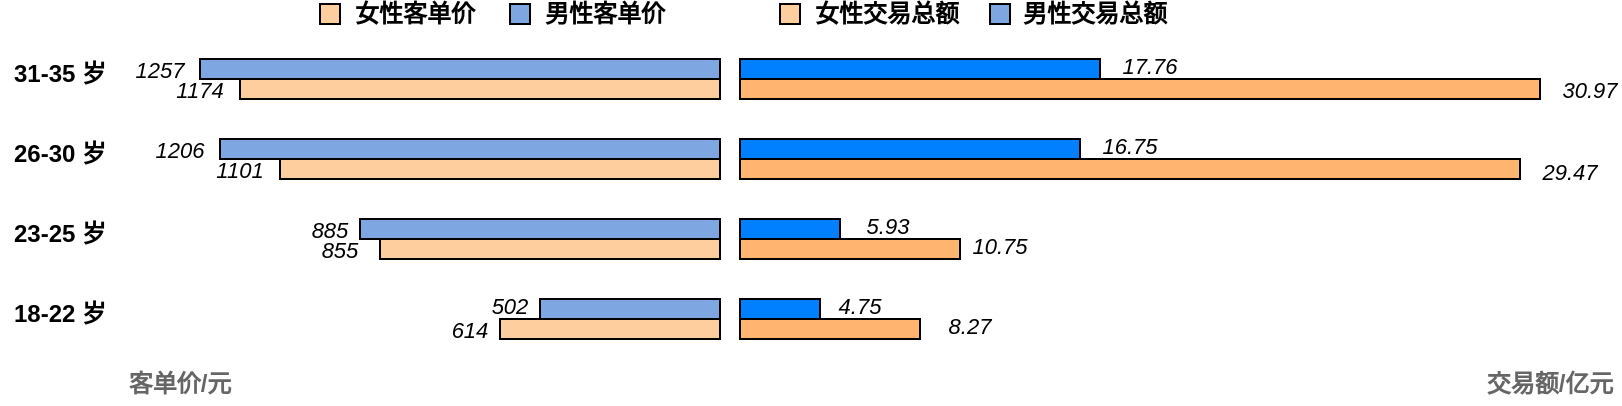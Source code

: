 <mxfile version="14.9.2" type="github">
  <diagram id="ItWMAnWrzcbNppVl749a" name="Page-1">
    <mxGraphModel dx="454" dy="760" grid="1" gridSize="10" guides="1" tooltips="1" connect="1" arrows="1" fold="1" page="1" pageScale="1" pageWidth="827" pageHeight="1169" background="#ffffff" math="0" shadow="0">
      <root>
        <mxCell id="0" />
        <mxCell id="1" parent="0" />
        <mxCell id="s8febx90gx5FP8TCXA3v-1" value="" style="rounded=0;whiteSpace=wrap;html=1;fillColor=#7EA6E0;" vertex="1" parent="1">
          <mxGeometry x="100" y="357.5" width="260" height="10" as="geometry" />
        </mxCell>
        <mxCell id="s8febx90gx5FP8TCXA3v-2" value="" style="rounded=0;whiteSpace=wrap;html=1;fillColor=#FFCE9F;" vertex="1" parent="1">
          <mxGeometry x="120" y="367.5" width="240" height="10" as="geometry" />
        </mxCell>
        <mxCell id="s8febx90gx5FP8TCXA3v-3" value="" style="rounded=0;whiteSpace=wrap;html=1;fillColor=#7EA6E0;" vertex="1" parent="1">
          <mxGeometry x="110" y="397.5" width="250" height="10" as="geometry" />
        </mxCell>
        <mxCell id="s8febx90gx5FP8TCXA3v-4" value="" style="rounded=0;whiteSpace=wrap;html=1;fillColor=#FFCE9F;" vertex="1" parent="1">
          <mxGeometry x="140" y="407.5" width="220" height="10" as="geometry" />
        </mxCell>
        <mxCell id="s8febx90gx5FP8TCXA3v-5" value="" style="rounded=0;whiteSpace=wrap;html=1;fillColor=#7EA6E0;" vertex="1" parent="1">
          <mxGeometry x="180" y="437.5" width="180" height="10" as="geometry" />
        </mxCell>
        <mxCell id="s8febx90gx5FP8TCXA3v-6" value="" style="rounded=0;whiteSpace=wrap;html=1;fillColor=#FFCE9F;" vertex="1" parent="1">
          <mxGeometry x="190" y="447.5" width="170" height="10" as="geometry" />
        </mxCell>
        <mxCell id="s8febx90gx5FP8TCXA3v-7" value="" style="rounded=0;whiteSpace=wrap;html=1;fillColor=#7EA6E0;" vertex="1" parent="1">
          <mxGeometry x="270" y="477.5" width="90" height="10" as="geometry" />
        </mxCell>
        <mxCell id="s8febx90gx5FP8TCXA3v-8" value="" style="rounded=0;whiteSpace=wrap;html=1;fillColor=#FFCE9F;" vertex="1" parent="1">
          <mxGeometry x="250" y="487.5" width="110" height="10" as="geometry" />
        </mxCell>
        <mxCell id="s8febx90gx5FP8TCXA3v-9" value="" style="rounded=0;whiteSpace=wrap;html=1;fillColor=#007FFF;" vertex="1" parent="1">
          <mxGeometry x="370" y="357.5" width="180" height="10" as="geometry" />
        </mxCell>
        <mxCell id="s8febx90gx5FP8TCXA3v-10" value="" style="rounded=0;whiteSpace=wrap;html=1;fillColor=#FFB570;" vertex="1" parent="1">
          <mxGeometry x="370" y="367.5" width="400" height="10" as="geometry" />
        </mxCell>
        <mxCell id="s8febx90gx5FP8TCXA3v-13" value="" style="rounded=0;whiteSpace=wrap;html=1;fillColor=#007FFF;" vertex="1" parent="1">
          <mxGeometry x="370" y="397.5" width="170" height="10" as="geometry" />
        </mxCell>
        <mxCell id="s8febx90gx5FP8TCXA3v-14" value="" style="rounded=0;whiteSpace=wrap;html=1;fillColor=#FFB570;" vertex="1" parent="1">
          <mxGeometry x="370" y="407.5" width="390" height="10" as="geometry" />
        </mxCell>
        <mxCell id="s8febx90gx5FP8TCXA3v-15" value="" style="rounded=0;whiteSpace=wrap;html=1;fillColor=#007FFF;" vertex="1" parent="1">
          <mxGeometry x="370" y="437.5" width="50" height="10" as="geometry" />
        </mxCell>
        <mxCell id="s8febx90gx5FP8TCXA3v-16" value="" style="rounded=0;whiteSpace=wrap;html=1;fillColor=#FFB570;" vertex="1" parent="1">
          <mxGeometry x="370" y="447.5" width="110" height="10" as="geometry" />
        </mxCell>
        <mxCell id="s8febx90gx5FP8TCXA3v-17" value="" style="rounded=0;whiteSpace=wrap;html=1;fillColor=#007FFF;" vertex="1" parent="1">
          <mxGeometry x="370" y="477.5" width="40" height="10" as="geometry" />
        </mxCell>
        <mxCell id="s8febx90gx5FP8TCXA3v-18" value="" style="rounded=0;whiteSpace=wrap;html=1;fillColor=#FFB570;" vertex="1" parent="1">
          <mxGeometry x="370" y="487.5" width="90" height="10" as="geometry" />
        </mxCell>
        <mxCell id="s8febx90gx5FP8TCXA3v-19" value="31-35 岁" style="text;html=1;strokeColor=none;fillColor=none;align=center;verticalAlign=middle;whiteSpace=wrap;rounded=0;fontStyle=1" vertex="1" parent="1">
          <mxGeometry y="357.5" width="60" height="15" as="geometry" />
        </mxCell>
        <mxCell id="s8febx90gx5FP8TCXA3v-20" value="26-30 岁" style="text;html=1;strokeColor=none;fillColor=none;align=center;verticalAlign=middle;whiteSpace=wrap;rounded=0;fontStyle=1" vertex="1" parent="1">
          <mxGeometry y="397.5" width="60" height="15" as="geometry" />
        </mxCell>
        <mxCell id="s8febx90gx5FP8TCXA3v-21" value="23-25 岁" style="text;html=1;strokeColor=none;fillColor=none;align=center;verticalAlign=middle;whiteSpace=wrap;rounded=0;fontStyle=1" vertex="1" parent="1">
          <mxGeometry y="437.5" width="60" height="15" as="geometry" />
        </mxCell>
        <mxCell id="s8febx90gx5FP8TCXA3v-22" value="18-22 岁" style="text;html=1;strokeColor=none;fillColor=none;align=center;verticalAlign=middle;whiteSpace=wrap;rounded=0;fontStyle=1" vertex="1" parent="1">
          <mxGeometry y="477.5" width="60" height="15" as="geometry" />
        </mxCell>
        <mxCell id="s8febx90gx5FP8TCXA3v-23" value="女性客单价" style="text;html=1;strokeColor=none;fillColor=none;align=center;verticalAlign=middle;whiteSpace=wrap;rounded=0;fontStyle=1" vertex="1" parent="1">
          <mxGeometry x="170" y="330" width="75" height="10" as="geometry" />
        </mxCell>
        <mxCell id="s8febx90gx5FP8TCXA3v-24" value="" style="rounded=0;whiteSpace=wrap;html=1;fillColor=#FFCE9F;" vertex="1" parent="1">
          <mxGeometry x="160" y="330" width="10" height="10" as="geometry" />
        </mxCell>
        <mxCell id="s8febx90gx5FP8TCXA3v-25" value="男性客单价" style="text;html=1;strokeColor=none;fillColor=none;align=center;verticalAlign=middle;whiteSpace=wrap;rounded=0;fontStyle=1" vertex="1" parent="1">
          <mxGeometry x="265" y="330" width="75" height="10" as="geometry" />
        </mxCell>
        <mxCell id="s8febx90gx5FP8TCXA3v-26" value="" style="rounded=0;whiteSpace=wrap;html=1;fillColor=#7EA6E0;" vertex="1" parent="1">
          <mxGeometry x="255" y="330" width="10" height="10" as="geometry" />
        </mxCell>
        <mxCell id="s8febx90gx5FP8TCXA3v-27" value="女性交易总额" style="text;html=1;strokeColor=none;fillColor=none;align=center;verticalAlign=middle;whiteSpace=wrap;rounded=0;fontStyle=1" vertex="1" parent="1">
          <mxGeometry x="406" y="330" width="75" height="10" as="geometry" />
        </mxCell>
        <mxCell id="s8febx90gx5FP8TCXA3v-28" value="" style="rounded=0;whiteSpace=wrap;html=1;fillColor=#FFCE9F;" vertex="1" parent="1">
          <mxGeometry x="390" y="330" width="10" height="10" as="geometry" />
        </mxCell>
        <mxCell id="s8febx90gx5FP8TCXA3v-29" value="男性交易总额" style="text;html=1;strokeColor=none;fillColor=none;align=center;verticalAlign=middle;whiteSpace=wrap;rounded=0;fontStyle=1" vertex="1" parent="1">
          <mxGeometry x="510" y="330" width="75" height="10" as="geometry" />
        </mxCell>
        <mxCell id="s8febx90gx5FP8TCXA3v-30" value="" style="rounded=0;whiteSpace=wrap;html=1;fillColor=#7EA6E0;" vertex="1" parent="1">
          <mxGeometry x="495" y="330" width="10" height="10" as="geometry" />
        </mxCell>
        <mxCell id="s8febx90gx5FP8TCXA3v-32" value="&lt;span&gt;&lt;font style=&quot;font-size: 11px&quot;&gt;1257&lt;/font&gt;&lt;/span&gt;" style="text;html=1;strokeColor=none;fillColor=none;align=center;verticalAlign=middle;whiteSpace=wrap;rounded=0;fontStyle=2" vertex="1" parent="1">
          <mxGeometry x="60" y="352.5" width="40" height="20" as="geometry" />
        </mxCell>
        <mxCell id="s8febx90gx5FP8TCXA3v-33" value="&lt;span&gt;&lt;font style=&quot;font-size: 11px&quot;&gt;1174&lt;/font&gt;&lt;/span&gt;" style="text;html=1;strokeColor=none;fillColor=none;align=center;verticalAlign=middle;whiteSpace=wrap;rounded=0;fontStyle=2" vertex="1" parent="1">
          <mxGeometry x="80" y="362.5" width="40" height="20" as="geometry" />
        </mxCell>
        <mxCell id="s8febx90gx5FP8TCXA3v-36" value="&lt;span&gt;&lt;font style=&quot;font-size: 11px&quot;&gt;1206&lt;/font&gt;&lt;/span&gt;" style="text;html=1;strokeColor=none;fillColor=none;align=center;verticalAlign=middle;whiteSpace=wrap;rounded=0;fontStyle=2" vertex="1" parent="1">
          <mxGeometry x="70" y="392.5" width="40" height="20" as="geometry" />
        </mxCell>
        <mxCell id="s8febx90gx5FP8TCXA3v-37" value="&lt;span&gt;&lt;font style=&quot;font-size: 11px&quot;&gt;1101&lt;/font&gt;&lt;/span&gt;" style="text;html=1;strokeColor=none;fillColor=none;align=center;verticalAlign=middle;whiteSpace=wrap;rounded=0;fontStyle=2" vertex="1" parent="1">
          <mxGeometry x="100" y="402.5" width="40" height="20" as="geometry" />
        </mxCell>
        <mxCell id="s8febx90gx5FP8TCXA3v-38" value="&lt;span&gt;&lt;font style=&quot;font-size: 11px&quot;&gt;885&lt;/font&gt;&lt;/span&gt;" style="text;html=1;strokeColor=none;fillColor=none;align=center;verticalAlign=middle;whiteSpace=wrap;rounded=0;fontStyle=2" vertex="1" parent="1">
          <mxGeometry x="145" y="432.5" width="40" height="20" as="geometry" />
        </mxCell>
        <mxCell id="s8febx90gx5FP8TCXA3v-39" value="&lt;span&gt;&lt;font style=&quot;font-size: 11px&quot;&gt;855&lt;/font&gt;&lt;/span&gt;" style="text;html=1;strokeColor=none;fillColor=none;align=center;verticalAlign=middle;whiteSpace=wrap;rounded=0;fontStyle=2" vertex="1" parent="1">
          <mxGeometry x="150" y="442.5" width="40" height="20" as="geometry" />
        </mxCell>
        <mxCell id="s8febx90gx5FP8TCXA3v-40" value="&lt;span&gt;&lt;font style=&quot;font-size: 11px&quot;&gt;502&lt;/font&gt;&lt;/span&gt;" style="text;html=1;strokeColor=none;fillColor=none;align=center;verticalAlign=middle;whiteSpace=wrap;rounded=0;fontStyle=2" vertex="1" parent="1">
          <mxGeometry x="240" y="475" width="30" height="12.5" as="geometry" />
        </mxCell>
        <mxCell id="s8febx90gx5FP8TCXA3v-41" value="&lt;span&gt;&lt;font style=&quot;font-size: 11px&quot;&gt;614&lt;/font&gt;&lt;/span&gt;" style="text;html=1;strokeColor=none;fillColor=none;align=center;verticalAlign=middle;whiteSpace=wrap;rounded=0;fontStyle=2" vertex="1" parent="1">
          <mxGeometry x="215" y="482.5" width="40" height="20" as="geometry" />
        </mxCell>
        <mxCell id="s8febx90gx5FP8TCXA3v-43" value="&lt;span&gt;&lt;font style=&quot;font-size: 11px&quot;&gt;17.76&lt;/font&gt;&lt;/span&gt;" style="text;html=1;strokeColor=none;fillColor=none;align=center;verticalAlign=middle;whiteSpace=wrap;rounded=0;fontStyle=2" vertex="1" parent="1">
          <mxGeometry x="560" y="357.5" width="30" height="7.5" as="geometry" />
        </mxCell>
        <mxCell id="s8febx90gx5FP8TCXA3v-44" value="&lt;span&gt;&lt;font style=&quot;font-size: 11px&quot;&gt;30.97&lt;/font&gt;&lt;/span&gt;" style="text;html=1;strokeColor=none;fillColor=none;align=center;verticalAlign=middle;whiteSpace=wrap;rounded=0;fontStyle=2" vertex="1" parent="1">
          <mxGeometry x="780" y="368.75" width="30" height="7.5" as="geometry" />
        </mxCell>
        <mxCell id="s8febx90gx5FP8TCXA3v-45" value="&lt;span&gt;&lt;font style=&quot;font-size: 11px&quot;&gt;16.75&lt;/font&gt;&lt;/span&gt;" style="text;html=1;strokeColor=none;fillColor=none;align=center;verticalAlign=middle;whiteSpace=wrap;rounded=0;fontStyle=2" vertex="1" parent="1">
          <mxGeometry x="545" y="392.5" width="40" height="17.5" as="geometry" />
        </mxCell>
        <mxCell id="s8febx90gx5FP8TCXA3v-52" value="&lt;span&gt;&lt;font style=&quot;font-size: 11px&quot;&gt;29.47&lt;/font&gt;&lt;/span&gt;" style="text;html=1;strokeColor=none;fillColor=none;align=center;verticalAlign=middle;whiteSpace=wrap;rounded=0;fontStyle=2" vertex="1" parent="1">
          <mxGeometry x="770" y="410" width="30" height="7.5" as="geometry" />
        </mxCell>
        <mxCell id="s8febx90gx5FP8TCXA3v-59" value="&lt;span&gt;&lt;font style=&quot;font-size: 11px&quot;&gt;5.93&lt;/font&gt;&lt;/span&gt;" style="text;html=1;strokeColor=none;fillColor=none;align=center;verticalAlign=middle;whiteSpace=wrap;rounded=0;fontStyle=2" vertex="1" parent="1">
          <mxGeometry x="423.5" y="432.5" width="40" height="17.5" as="geometry" />
        </mxCell>
        <mxCell id="s8febx90gx5FP8TCXA3v-60" value="&lt;span&gt;&lt;font style=&quot;font-size: 11px&quot;&gt;10.75&lt;/font&gt;&lt;/span&gt;" style="text;html=1;strokeColor=none;fillColor=none;align=center;verticalAlign=middle;whiteSpace=wrap;rounded=0;fontStyle=2" vertex="1" parent="1">
          <mxGeometry x="480" y="442.5" width="40" height="17.5" as="geometry" />
        </mxCell>
        <mxCell id="s8febx90gx5FP8TCXA3v-61" value="&lt;span&gt;&lt;font style=&quot;font-size: 11px&quot;&gt;4.75&lt;/font&gt;&lt;/span&gt;" style="text;html=1;strokeColor=none;fillColor=none;align=center;verticalAlign=middle;whiteSpace=wrap;rounded=0;fontStyle=2" vertex="1" parent="1">
          <mxGeometry x="410" y="472.5" width="40" height="17.5" as="geometry" />
        </mxCell>
        <mxCell id="s8febx90gx5FP8TCXA3v-62" value="&lt;span&gt;&lt;font style=&quot;font-size: 11px&quot;&gt;8.27&lt;/font&gt;&lt;/span&gt;" style="text;html=1;strokeColor=none;fillColor=none;align=center;verticalAlign=middle;whiteSpace=wrap;rounded=0;fontStyle=2" vertex="1" parent="1">
          <mxGeometry x="465" y="482.5" width="40" height="17.5" as="geometry" />
        </mxCell>
        <mxCell id="s8febx90gx5FP8TCXA3v-63" value="客单价/元" style="text;html=1;strokeColor=none;fillColor=none;align=center;verticalAlign=middle;whiteSpace=wrap;rounded=0;fontStyle=1;fontColor=#666666;" vertex="1" parent="1">
          <mxGeometry x="55" y="510" width="70" height="20" as="geometry" />
        </mxCell>
        <mxCell id="s8febx90gx5FP8TCXA3v-64" value="交易额/亿元" style="text;html=1;strokeColor=none;fillColor=none;align=center;verticalAlign=middle;whiteSpace=wrap;rounded=0;fontStyle=1;fontColor=#666666;" vertex="1" parent="1">
          <mxGeometry x="740" y="510" width="70" height="20" as="geometry" />
        </mxCell>
      </root>
    </mxGraphModel>
  </diagram>
</mxfile>
